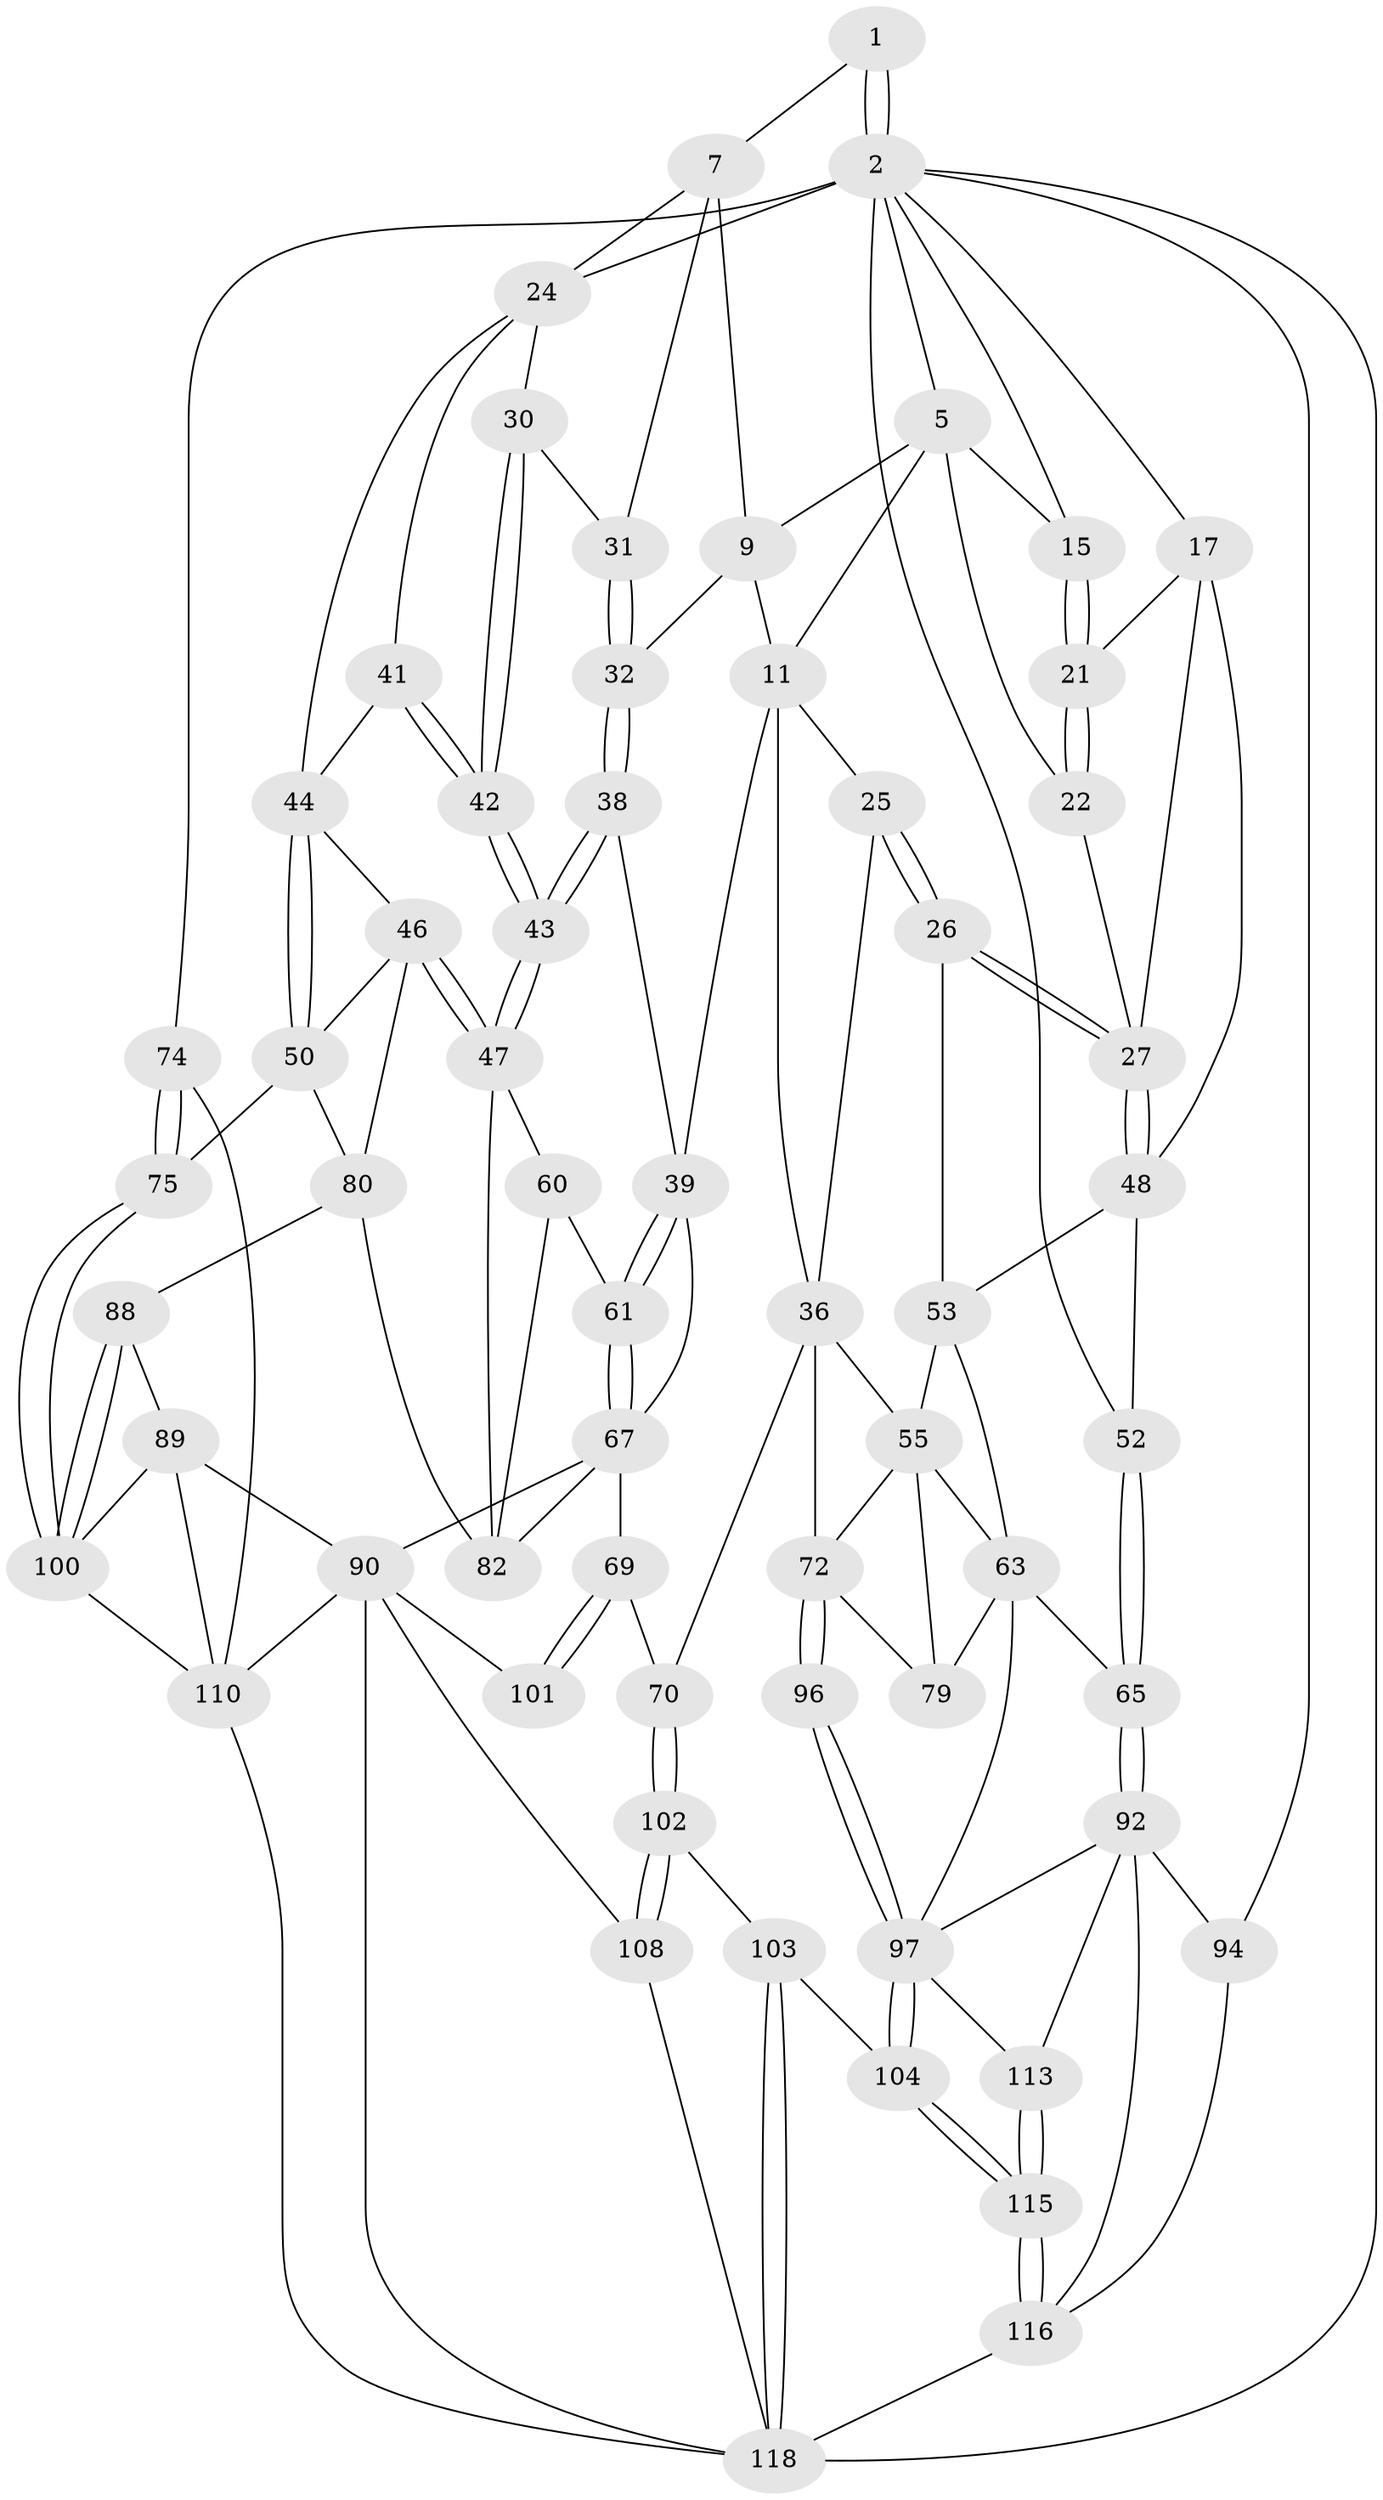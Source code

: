 // original degree distribution, {3: 0.016129032258064516, 6: 0.25806451612903225, 4: 0.27419354838709675, 5: 0.45161290322580644}
// Generated by graph-tools (version 1.1) at 2025/54/03/05/25 16:54:48]
// undirected, 62 vertices, 148 edges
graph export_dot {
graph [start="1"]
  node [color=gray90,style=filled];
  1 [pos="+0.8281022452249506+0"];
  2 [pos="+1+0",super="+23+3"];
  5 [pos="+0.3316911236652519+0",super="+6+13"];
  7 [pos="+0.7798029126891686+0.07836158479185938",super="+8"];
  9 [pos="+0.6092515100599367+0.15169092259786748",super="+10"];
  11 [pos="+0.5218659985528583+0.19448977149085966",super="+12+35"];
  15 [pos="+0.18321528838290438+0.1526969258843669"];
  17 [pos="+0.10225125521923555+0.2084030116884581",super="+18"];
  21 [pos="+0.18203835294350493+0.20568547999409253"];
  22 [pos="+0.20017948486147866+0.2213550034382309"];
  24 [pos="+0.8204814936823519+0.13498178962372445",super="+29"];
  25 [pos="+0.30947473084441196+0.31742787408789436"];
  26 [pos="+0.2654919226570775+0.316680724885151"];
  27 [pos="+0.2649485408077909+0.3164378647986518",super="+28"];
  30 [pos="+0.7191749579669215+0.26461320310330366"];
  31 [pos="+0.7073744070974636+0.2490783292379754"];
  32 [pos="+0.6083044207327136+0.27589571236265964"];
  36 [pos="+0.44492245734707964+0.3966596686792946",super="+71+37"];
  38 [pos="+0.6219833838164391+0.3565385582119458"];
  39 [pos="+0.6068713228472234+0.36600306411188027",super="+40"];
  41 [pos="+0.8500931029762931+0.26555486327252015"];
  42 [pos="+0.7294798066149473+0.3298943069373941"];
  43 [pos="+0.7192095432803062+0.3581645841914447"];
  44 [pos="+1+0.2649810597579431",super="+45"];
  46 [pos="+0.8793094079532933+0.33189006996786435",super="+49"];
  47 [pos="+0.7567227976563361+0.41416894117796815",super="+58"];
  48 [pos="+0.08457118894729185+0.3699243165209097",super="+51"];
  50 [pos="+1+0.3009508444971289",super="+76"];
  52 [pos="+0+0.46612109374882604"];
  53 [pos="+0.21019567887956106+0.39549035007645383",super="+54"];
  55 [pos="+0.28996978733817785+0.5135190325432158",super="+56"];
  60 [pos="+0.6820737816387925+0.5235266502288796"];
  61 [pos="+0.6558711657881751+0.528783932496813"];
  63 [pos="+0.07510748631901949+0.507373112837532",super="+66+64"];
  65 [pos="+0+0.585919738052432"];
  67 [pos="+0.6146179219018577+0.5506499164955747",super="+68"];
  69 [pos="+0.5327631257473727+0.6743058469366435"];
  70 [pos="+0.48663694499177373+0.6834678321694339"];
  72 [pos="+0.4465746367616114+0.6570383762798145",super="+73"];
  74 [pos="+1+1"];
  75 [pos="+1+0.8044537586105702"];
  79 [pos="+0.19449629816504682+0.6465991952116336"];
  80 [pos="+0.9070862336222352+0.5645378959686024",super="+81"];
  82 [pos="+0.7576961130168995+0.6200869842072811",super="+83"];
  88 [pos="+0.8832803191785199+0.7408735839558754"];
  89 [pos="+0.8807972721900829+0.7429376186771595",super="+109"];
  90 [pos="+0.7522220433342777+0.7525418841930481",super="+91+105"];
  92 [pos="+0+0.6299345335935381",super="+93"];
  94 [pos="+0+1"];
  96 [pos="+0.2607155908376487+0.7434997316982033"];
  97 [pos="+0.2511221937836706+0.7911237767243356",super="+98"];
  100 [pos="+1+0.8121643579634334",super="+111"];
  101 [pos="+0.6428249217441413+0.791937330276493"];
  102 [pos="+0.4619451256766718+0.7775184975562053"];
  103 [pos="+0.3407502719623846+0.856499345259993"];
  104 [pos="+0.2830114486230832+0.8389336578257032"];
  108 [pos="+0.5157955409927394+0.8744301362199325"];
  110 [pos="+0.7579561324985972+0.9068277944484726",super="+122"];
  113 [pos="+0.1048370043687607+0.8245935802445616"];
  115 [pos="+0.18461856035118757+0.9495002943257158"];
  116 [pos="+0.1803713763524057+0.9752217277128934",super="+117"];
  118 [pos="+0.42053052500993626+1",super="+119+120"];
  1 -- 2;
  1 -- 2;
  1 -- 7;
  2 -- 74 [weight=2];
  2 -- 24 [weight=2];
  2 -- 5;
  2 -- 15;
  2 -- 17 [weight=2];
  2 -- 52;
  2 -- 118;
  2 -- 94;
  5 -- 9;
  5 -- 22;
  5 -- 15;
  5 -- 11;
  7 -- 24;
  7 -- 9;
  7 -- 31;
  9 -- 32;
  9 -- 11;
  11 -- 25;
  11 -- 36;
  11 -- 39;
  15 -- 21;
  15 -- 21;
  17 -- 21;
  17 -- 48;
  17 -- 27;
  21 -- 22;
  21 -- 22;
  22 -- 27;
  24 -- 41;
  24 -- 44;
  24 -- 30;
  25 -- 26;
  25 -- 26;
  25 -- 36;
  26 -- 27;
  26 -- 27;
  26 -- 53;
  27 -- 48;
  27 -- 48;
  30 -- 31;
  30 -- 42;
  30 -- 42;
  31 -- 32;
  31 -- 32;
  32 -- 38;
  32 -- 38;
  36 -- 72;
  36 -- 70;
  36 -- 55;
  38 -- 39;
  38 -- 43;
  38 -- 43;
  39 -- 61;
  39 -- 61;
  39 -- 67;
  41 -- 42;
  41 -- 42;
  41 -- 44;
  42 -- 43;
  42 -- 43;
  43 -- 47;
  43 -- 47;
  44 -- 50;
  44 -- 50;
  44 -- 46;
  46 -- 47 [weight=2];
  46 -- 47;
  46 -- 80;
  46 -- 50;
  47 -- 82;
  47 -- 60;
  48 -- 52;
  48 -- 53;
  50 -- 80;
  50 -- 75;
  52 -- 65;
  52 -- 65;
  53 -- 63;
  53 -- 55;
  55 -- 72;
  55 -- 63 [weight=2];
  55 -- 79;
  60 -- 61;
  60 -- 82;
  61 -- 67;
  61 -- 67;
  63 -- 65;
  63 -- 79;
  63 -- 97;
  65 -- 92;
  65 -- 92;
  67 -- 82;
  67 -- 69;
  67 -- 90;
  69 -- 70;
  69 -- 101;
  69 -- 101;
  70 -- 102;
  70 -- 102;
  72 -- 96 [weight=2];
  72 -- 96;
  72 -- 79;
  74 -- 75;
  74 -- 75;
  74 -- 110;
  75 -- 100;
  75 -- 100;
  80 -- 82 [weight=2];
  80 -- 88;
  88 -- 89;
  88 -- 100;
  88 -- 100;
  89 -- 90;
  89 -- 110;
  89 -- 100;
  90 -- 101 [weight=2];
  90 -- 118;
  90 -- 108;
  90 -- 110;
  92 -- 113;
  92 -- 94;
  92 -- 97;
  92 -- 116;
  94 -- 116;
  96 -- 97;
  96 -- 97;
  97 -- 104;
  97 -- 104;
  97 -- 113;
  100 -- 110 [weight=2];
  102 -- 103;
  102 -- 108;
  102 -- 108;
  103 -- 104;
  103 -- 118;
  103 -- 118;
  104 -- 115;
  104 -- 115;
  108 -- 118;
  110 -- 118;
  113 -- 115;
  113 -- 115;
  115 -- 116;
  115 -- 116;
  116 -- 118;
}

